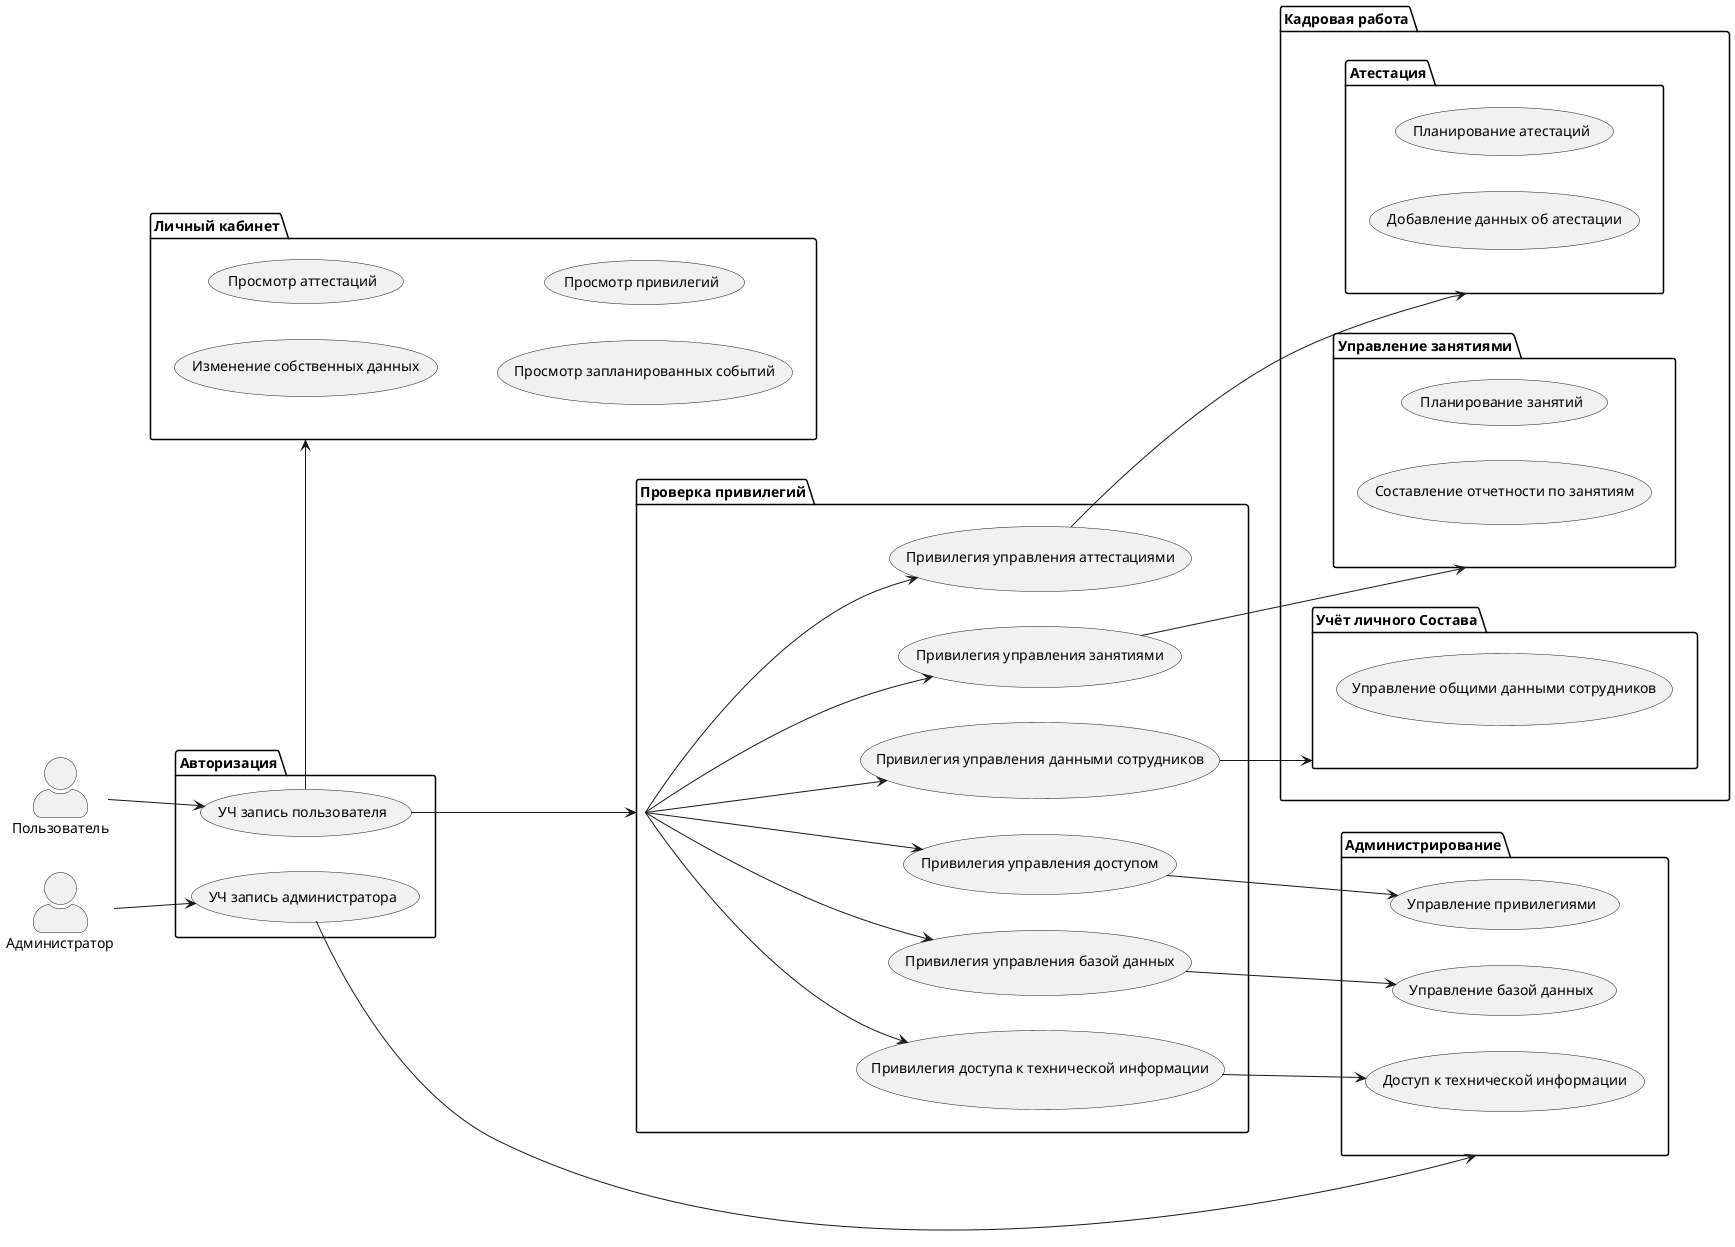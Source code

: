 @startuml
skinparam actorStyle awesome
left to right direction

actor Пользователь as User
actor Администратор as Admin

package Авторизация {
    usecase "УЧ запись пользователя" as unpriv_user
    usecase "УЧ запись администратора" as admin_user
}

package "Кадровая работа" {
    package "Атестация" as certification {
        usecase "Планирование атестаций" as planning_sessions
        usecase "Добавление данных об атестации" as report_management
    }
    
    package "Управление занятиями" as exercise{
        usecase "Планирование занятий"
        usecase "Составление отчетности по занятиям"
    }
    
    package "Учёт личного Состава" as employee_management {
        usecase "Управление общими данными сотрудников" as employee_data_management
    }
}

package "Личный кабинет" as profile{
    usecase "Изменение собственных данных"
    usecase "Просмотр аттестаций"
    usecase "Просмотр запланированных событий"
    usecase "Просмотр привилегий"
}

package Администрирование as administartion{
    usecase "Управление привилегиями" as access_control
    usecase "Управление базой данных" as db_control
    usecase "Доступ к технической информации" as backend_info
}

package "Проверка привилегий" as priv_check {
    usecase "Привилегия управления данными сотрудников" as employee_management_priv
    usecase "Привилегия управления аттестациями" as certification_management_priv
    usecase "Привилегия управления занятиями" as planning_sessions_priv
    
    usecase "Привилегия управления доступом" as access_control_priv
    usecase "Привилегия управления базой данных" as db_control_priv
    usecase "Привилегия доступа к технической информации" as backend_info_priv
}


User --> unpriv_user
Admin --> admin_user

admin_user --> administartion

unpriv_user --> priv_check
unpriv_user -> profile

priv_check -->  employee_management_priv
priv_check -->  certification_management_priv
priv_check -->  planning_sessions_priv

priv_check -->  access_control_priv
priv_check -->  db_control_priv
priv_check -->  backend_info_priv

employee_management_priv --> employee_management
certification_management_priv --> certification
planning_sessions_priv --> exercise

access_control_priv --> access_control
db_control_priv --> db_control
backend_info_priv --> backend_info

@enduml

